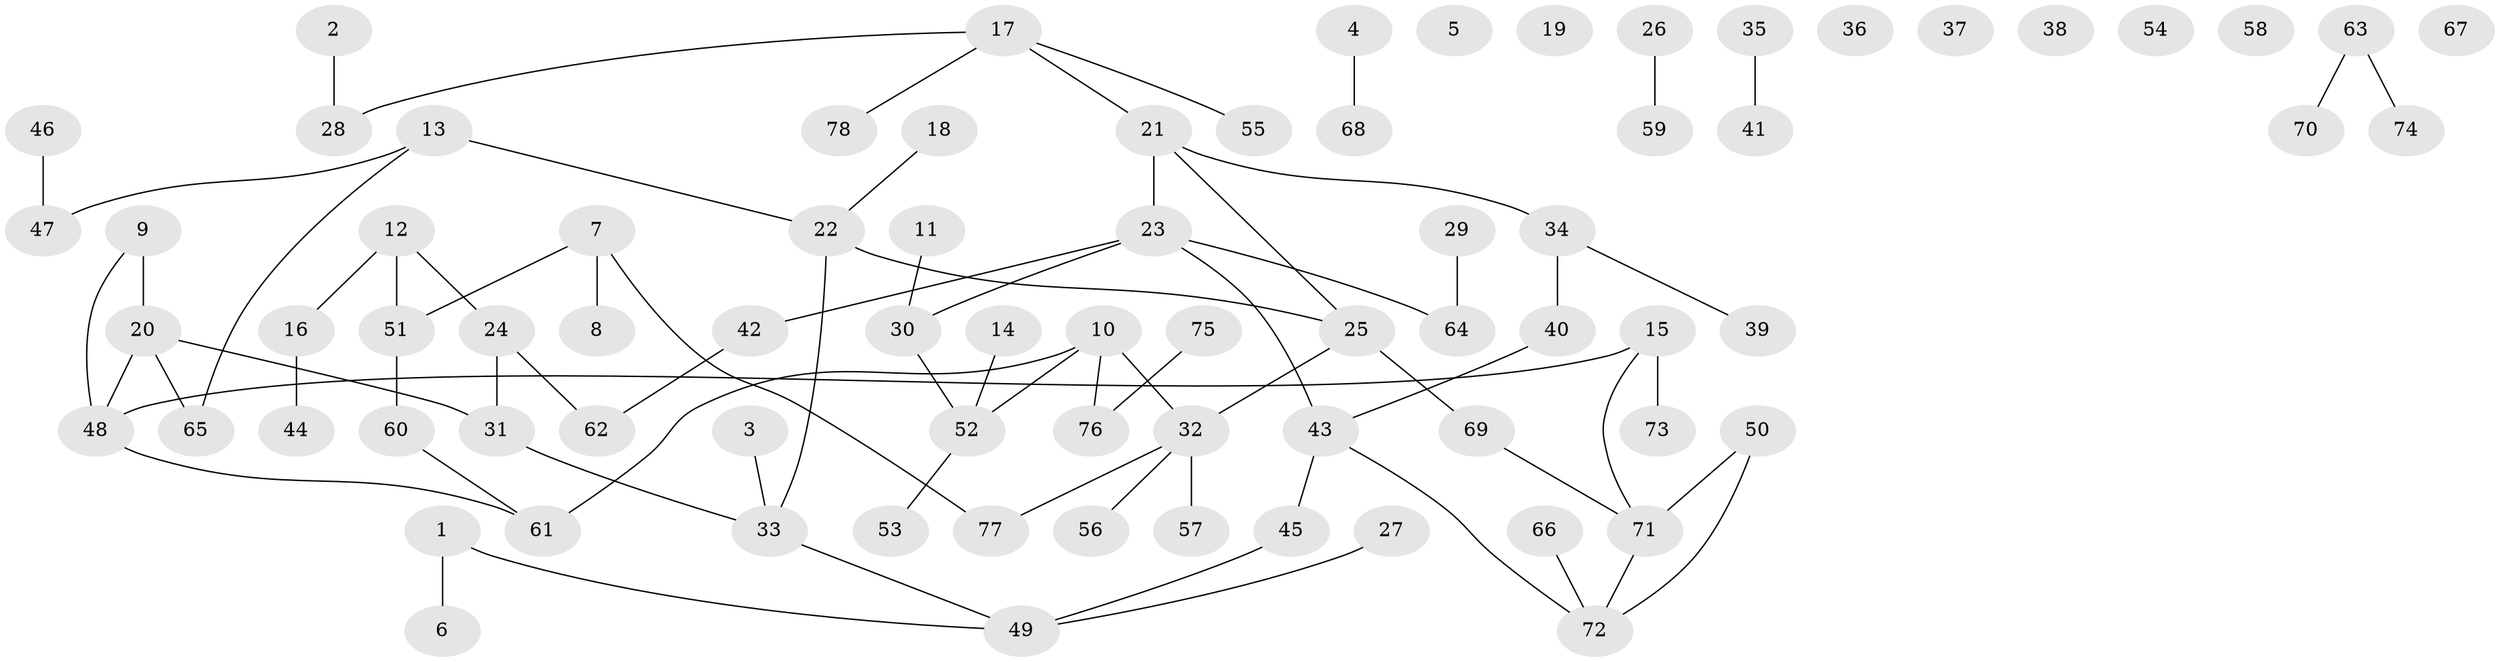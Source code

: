 // coarse degree distribution, {1: 0.41304347826086957, 0: 0.1956521739130435, 2: 0.21739130434782608, 3: 0.10869565217391304, 6: 0.021739130434782608, 4: 0.021739130434782608, 12: 0.021739130434782608}
// Generated by graph-tools (version 1.1) at 2025/43/03/04/25 21:43:53]
// undirected, 78 vertices, 77 edges
graph export_dot {
graph [start="1"]
  node [color=gray90,style=filled];
  1;
  2;
  3;
  4;
  5;
  6;
  7;
  8;
  9;
  10;
  11;
  12;
  13;
  14;
  15;
  16;
  17;
  18;
  19;
  20;
  21;
  22;
  23;
  24;
  25;
  26;
  27;
  28;
  29;
  30;
  31;
  32;
  33;
  34;
  35;
  36;
  37;
  38;
  39;
  40;
  41;
  42;
  43;
  44;
  45;
  46;
  47;
  48;
  49;
  50;
  51;
  52;
  53;
  54;
  55;
  56;
  57;
  58;
  59;
  60;
  61;
  62;
  63;
  64;
  65;
  66;
  67;
  68;
  69;
  70;
  71;
  72;
  73;
  74;
  75;
  76;
  77;
  78;
  1 -- 6;
  1 -- 49;
  2 -- 28;
  3 -- 33;
  4 -- 68;
  7 -- 8;
  7 -- 51;
  7 -- 77;
  9 -- 20;
  9 -- 48;
  10 -- 32;
  10 -- 52;
  10 -- 61;
  10 -- 76;
  11 -- 30;
  12 -- 16;
  12 -- 24;
  12 -- 51;
  13 -- 22;
  13 -- 47;
  13 -- 65;
  14 -- 52;
  15 -- 48;
  15 -- 71;
  15 -- 73;
  16 -- 44;
  17 -- 21;
  17 -- 28;
  17 -- 55;
  17 -- 78;
  18 -- 22;
  20 -- 31;
  20 -- 48;
  20 -- 65;
  21 -- 23;
  21 -- 25;
  21 -- 34;
  22 -- 25;
  22 -- 33;
  23 -- 30;
  23 -- 42;
  23 -- 43;
  23 -- 64;
  24 -- 31;
  24 -- 62;
  25 -- 32;
  25 -- 69;
  26 -- 59;
  27 -- 49;
  29 -- 64;
  30 -- 52;
  31 -- 33;
  32 -- 56;
  32 -- 57;
  32 -- 77;
  33 -- 49;
  34 -- 39;
  34 -- 40;
  35 -- 41;
  40 -- 43;
  42 -- 62;
  43 -- 45;
  43 -- 72;
  45 -- 49;
  46 -- 47;
  48 -- 61;
  50 -- 71;
  50 -- 72;
  51 -- 60;
  52 -- 53;
  60 -- 61;
  63 -- 70;
  63 -- 74;
  66 -- 72;
  69 -- 71;
  71 -- 72;
  75 -- 76;
}
